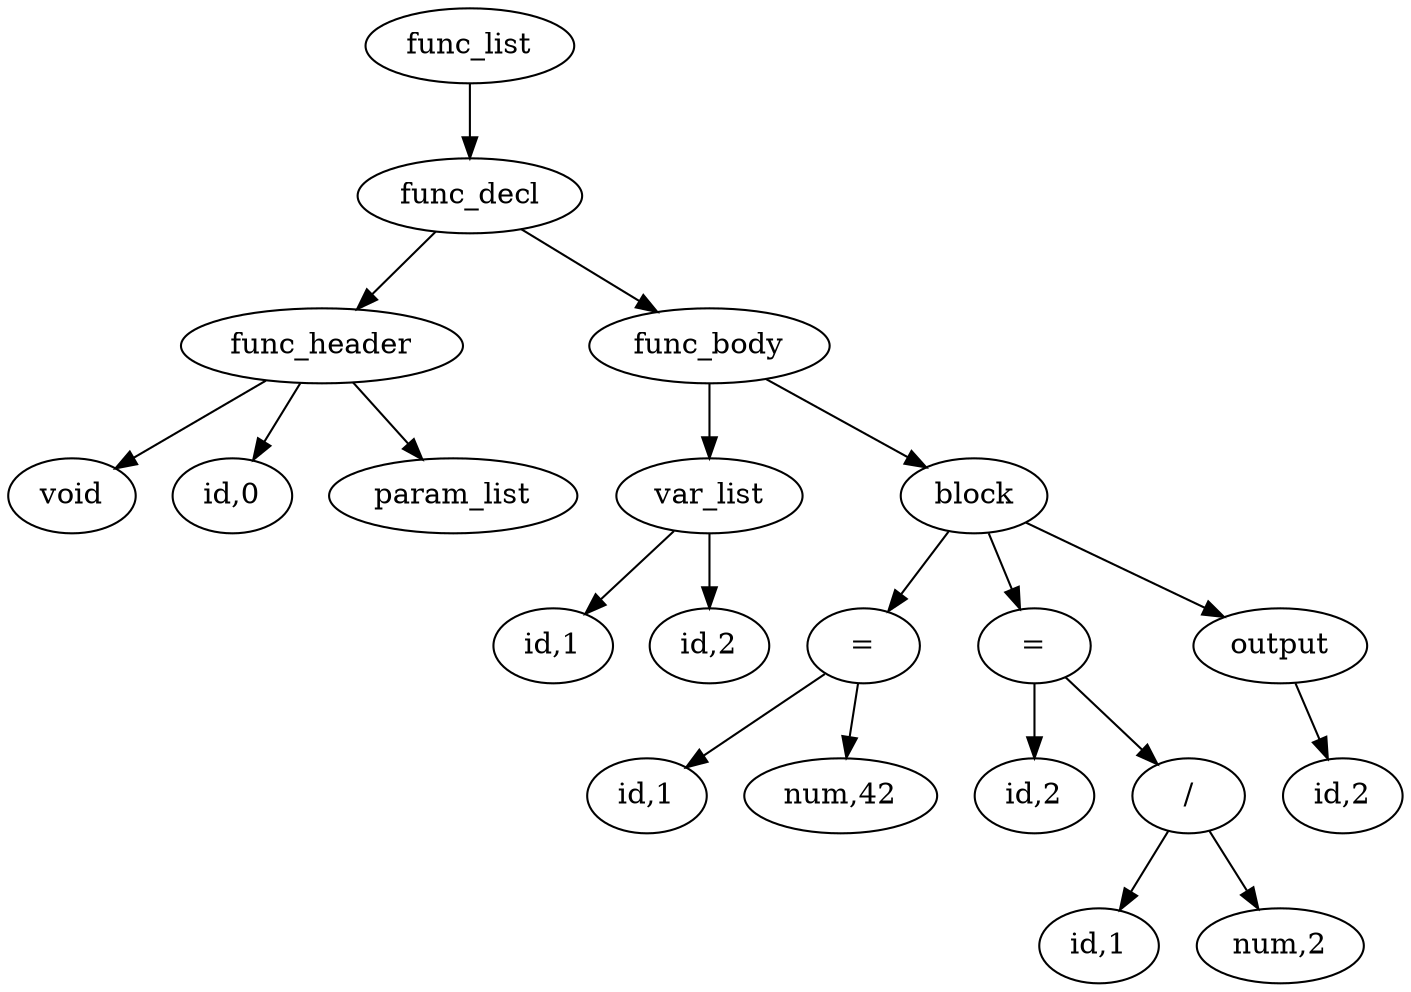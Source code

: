 digraph {
graph [ordering="out"];
node0[label="func_list"];
node1[label="func_decl"];
node2[label="func_header"];
node3[label="void"];
node2 -> node3;
node4[label="id,0"];
node2 -> node4;
node5[label="param_list"];
node2 -> node5;
node1 -> node2;
node6[label="func_body"];
node7[label="var_list"];
node8[label="id,1"];
node7 -> node8;
node9[label="id,2"];
node7 -> node9;
node6 -> node7;
node10[label="block"];
node11[label="="];
node12[label="id,1"];
node11 -> node12;
node13[label="num,42"];
node11 -> node13;
node10 -> node11;
node14[label="="];
node15[label="id,2"];
node14 -> node15;
node16[label="/"];
node17[label="id,1"];
node16 -> node17;
node18[label="num,2"];
node16 -> node18;
node14 -> node16;
node10 -> node14;
node19[label="output"];
node20[label="id,2"];
node19 -> node20;
node10 -> node19;
node6 -> node10;
node1 -> node6;
node0 -> node1;
}
